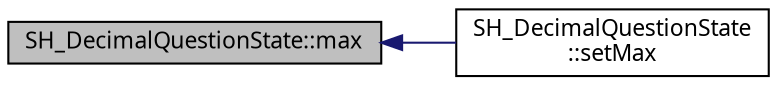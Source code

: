 digraph "SH_DecimalQuestionState::max"
{
 // INTERACTIVE_SVG=YES
  bgcolor="transparent";
  edge [fontname="Verdana",fontsize="11",labelfontname="Verdana",labelfontsize="11"];
  node [fontname="Verdana",fontsize="11",shape=record];
  rankdir="LR";
  Node1 [label="SH_DecimalQuestionState::max",height=0.2,width=0.4,color="black", fillcolor="grey75", style="filled" fontcolor="black"];
  Node1 -> Node2 [dir="back",color="midnightblue",fontsize="11",style="solid",fontname="Verdana"];
  Node2 [label="SH_DecimalQuestionState\l::setMax",height=0.2,width=0.4,color="black",URL="$classSH__DecimalQuestionState.html#a5b7b0e27a5a89424c36e1bef77fdd062"];
}
